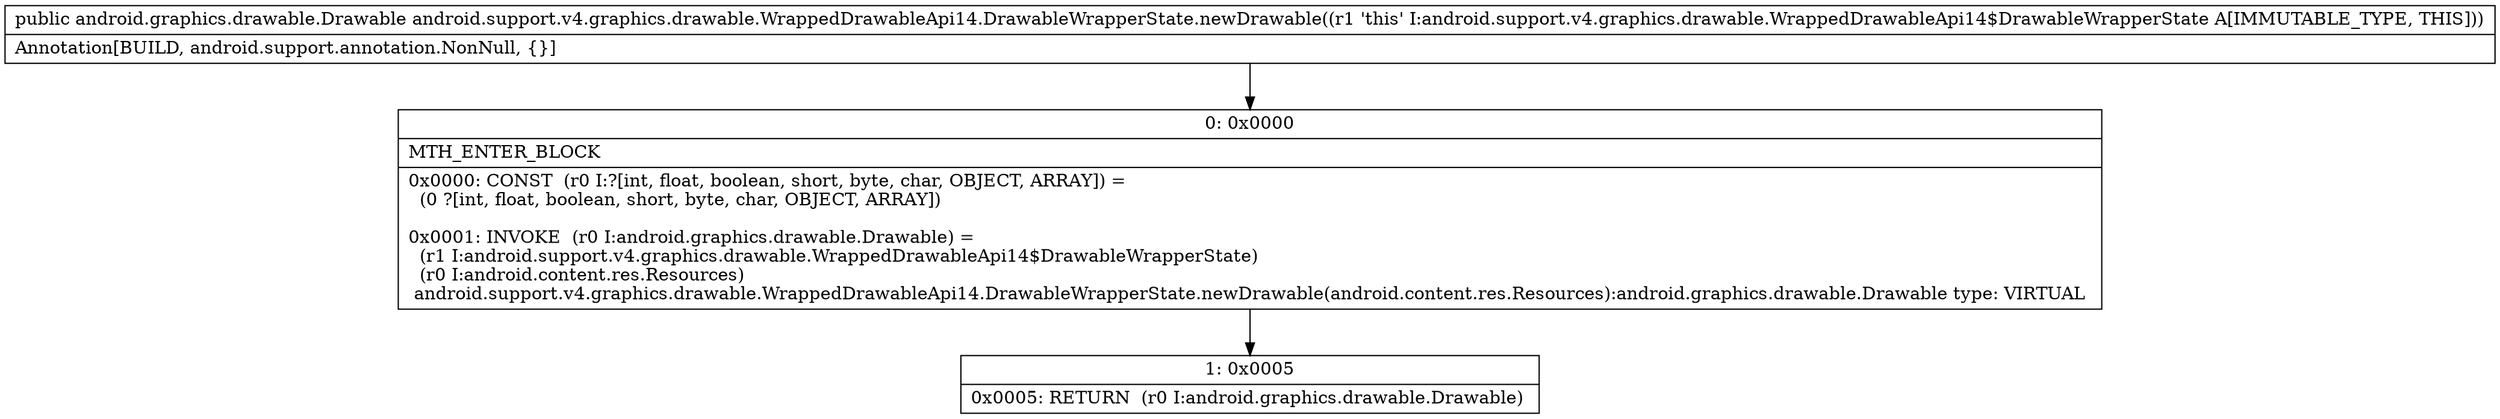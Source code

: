 digraph "CFG forandroid.support.v4.graphics.drawable.WrappedDrawableApi14.DrawableWrapperState.newDrawable()Landroid\/graphics\/drawable\/Drawable;" {
Node_0 [shape=record,label="{0\:\ 0x0000|MTH_ENTER_BLOCK\l|0x0000: CONST  (r0 I:?[int, float, boolean, short, byte, char, OBJECT, ARRAY]) = \l  (0 ?[int, float, boolean, short, byte, char, OBJECT, ARRAY])\l \l0x0001: INVOKE  (r0 I:android.graphics.drawable.Drawable) = \l  (r1 I:android.support.v4.graphics.drawable.WrappedDrawableApi14$DrawableWrapperState)\l  (r0 I:android.content.res.Resources)\l android.support.v4.graphics.drawable.WrappedDrawableApi14.DrawableWrapperState.newDrawable(android.content.res.Resources):android.graphics.drawable.Drawable type: VIRTUAL \l}"];
Node_1 [shape=record,label="{1\:\ 0x0005|0x0005: RETURN  (r0 I:android.graphics.drawable.Drawable) \l}"];
MethodNode[shape=record,label="{public android.graphics.drawable.Drawable android.support.v4.graphics.drawable.WrappedDrawableApi14.DrawableWrapperState.newDrawable((r1 'this' I:android.support.v4.graphics.drawable.WrappedDrawableApi14$DrawableWrapperState A[IMMUTABLE_TYPE, THIS]))  | Annotation[BUILD, android.support.annotation.NonNull, \{\}]\l}"];
MethodNode -> Node_0;
Node_0 -> Node_1;
}

